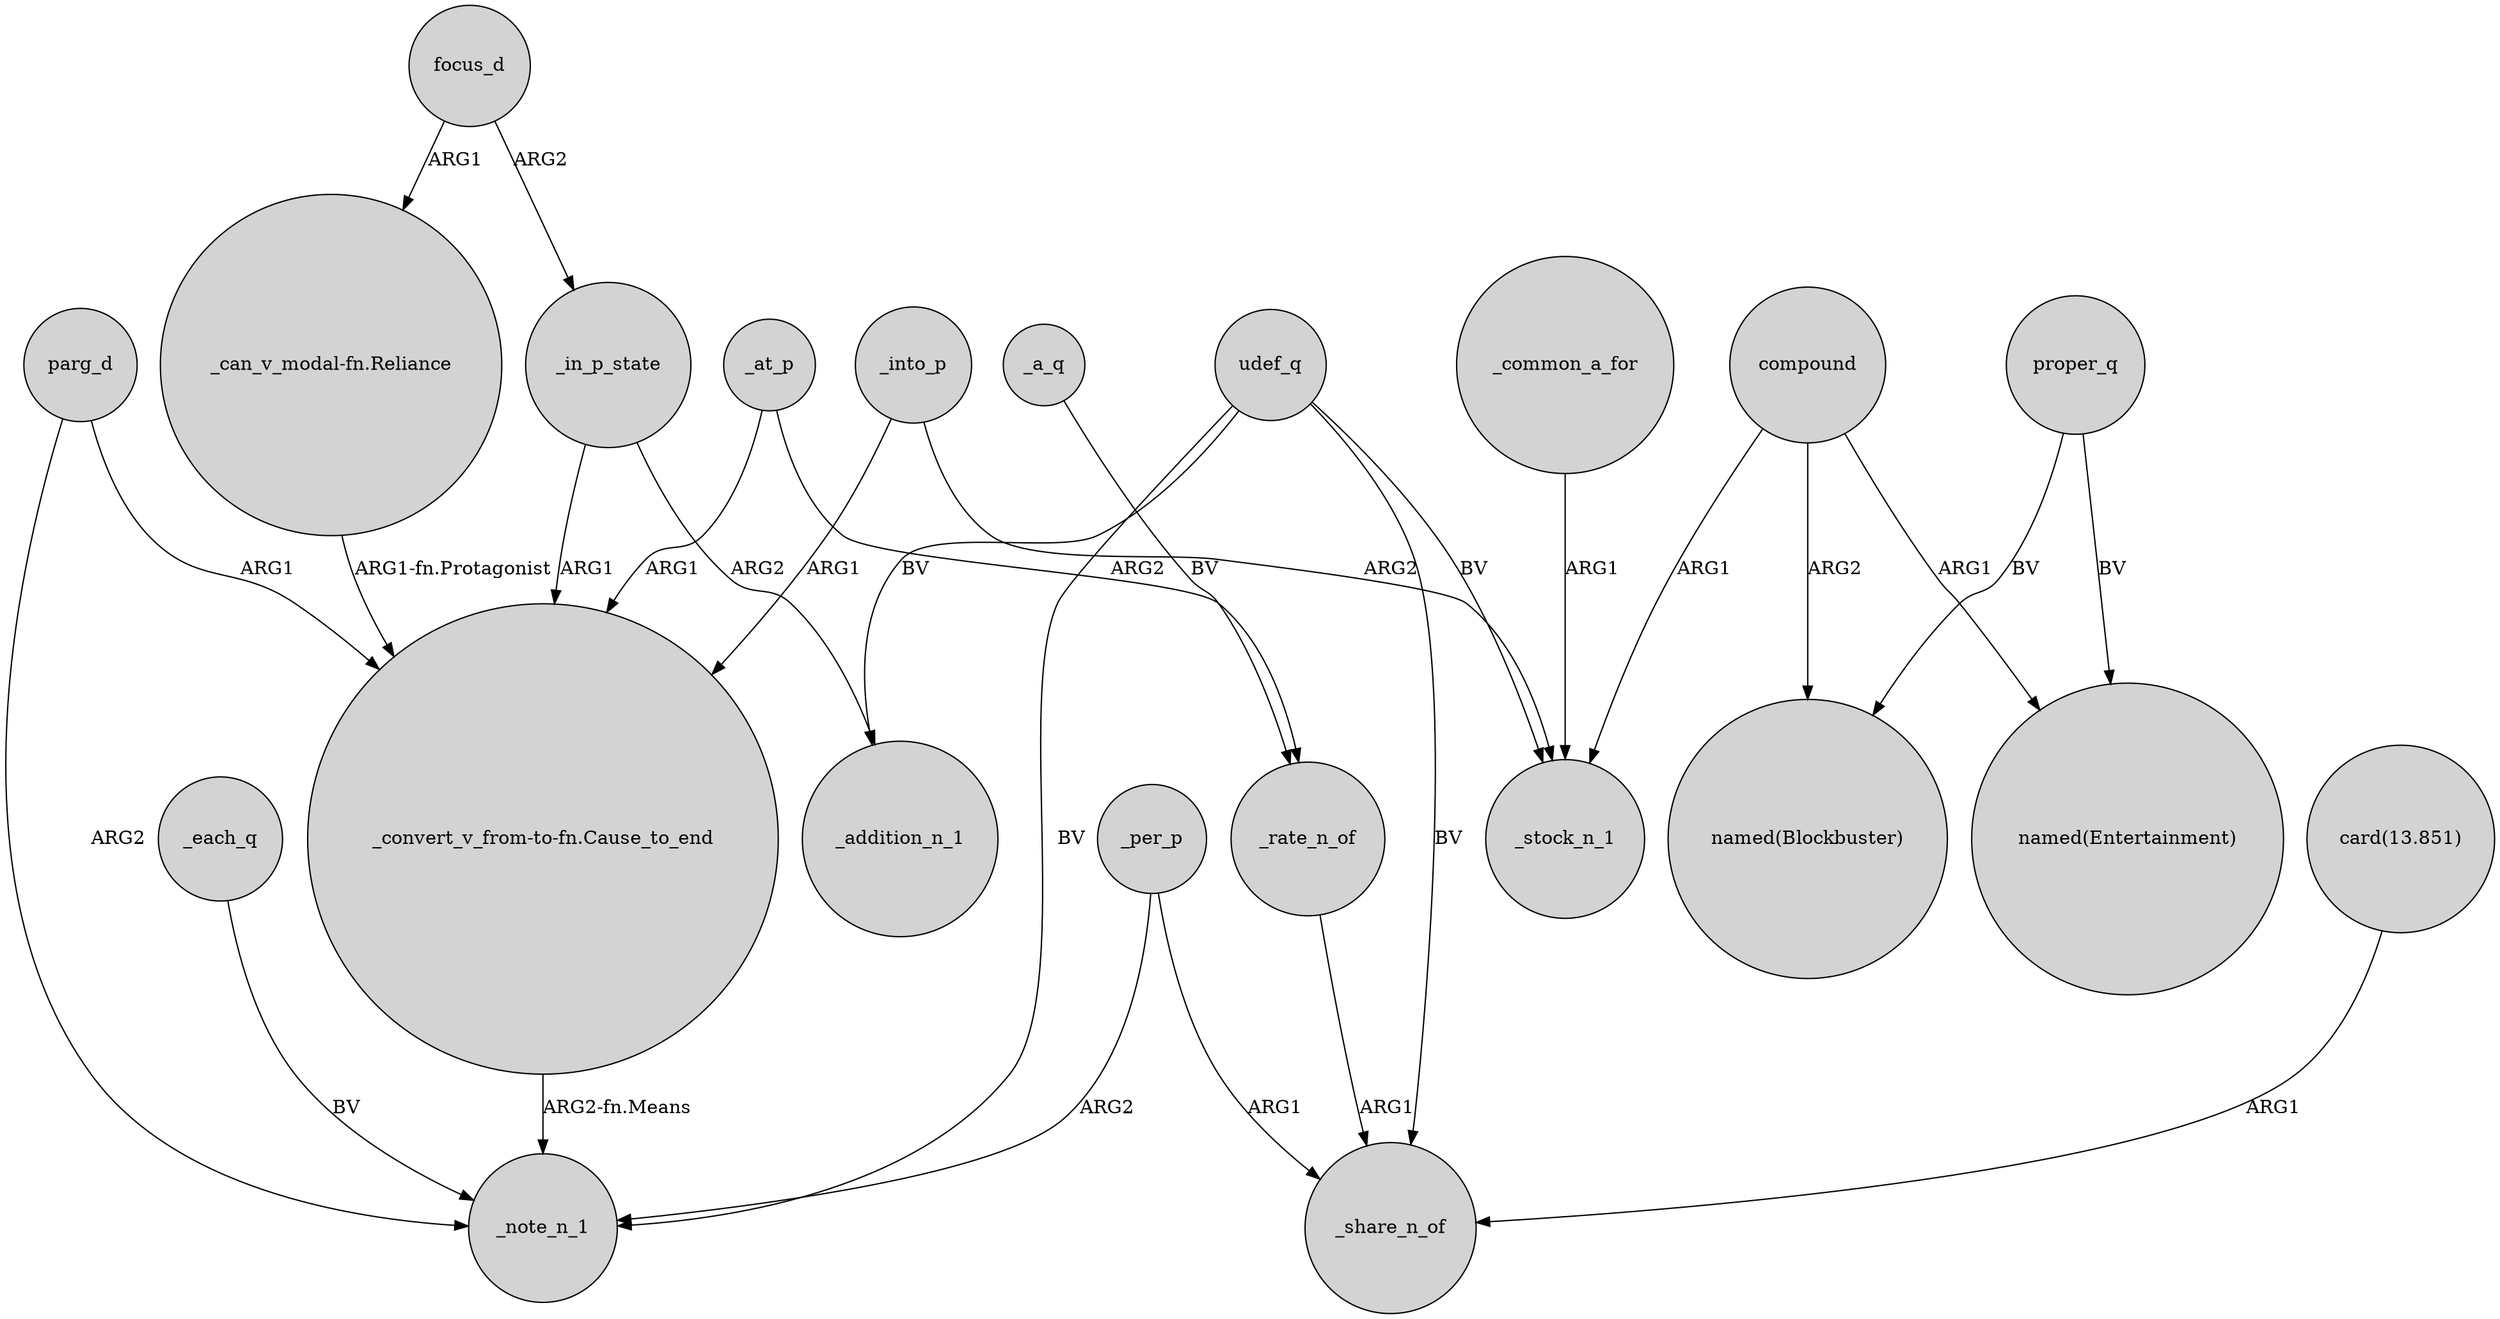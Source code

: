 digraph {
	node [shape=circle style=filled]
	focus_d -> "_can_v_modal-fn.Reliance" [label=ARG1]
	focus_d -> _in_p_state [label=ARG2]
	_common_a_for -> _stock_n_1 [label=ARG1]
	_into_p -> _stock_n_1 [label=ARG2]
	"_can_v_modal-fn.Reliance" -> "_convert_v_from-to-fn.Cause_to_end" [label="ARG1-fn.Protagonist"]
	compound -> "named(Blockbuster)" [label=ARG2]
	_into_p -> "_convert_v_from-to-fn.Cause_to_end" [label=ARG1]
	_each_q -> _note_n_1 [label=BV]
	udef_q -> _addition_n_1 [label=BV]
	_per_p -> _share_n_of [label=ARG1]
	compound -> "named(Entertainment)" [label=ARG1]
	_in_p_state -> "_convert_v_from-to-fn.Cause_to_end" [label=ARG1]
	compound -> _stock_n_1 [label=ARG1]
	parg_d -> _note_n_1 [label=ARG2]
	udef_q -> _stock_n_1 [label=BV]
	udef_q -> _share_n_of [label=BV]
	udef_q -> _note_n_1 [label=BV]
	proper_q -> "named(Blockbuster)" [label=BV]
	_at_p -> "_convert_v_from-to-fn.Cause_to_end" [label=ARG1]
	_at_p -> _rate_n_of [label=ARG2]
	_rate_n_of -> _share_n_of [label=ARG1]
	proper_q -> "named(Entertainment)" [label=BV]
	_in_p_state -> _addition_n_1 [label=ARG2]
	"_convert_v_from-to-fn.Cause_to_end" -> _note_n_1 [label="ARG2-fn.Means"]
	"card(13.851)" -> _share_n_of [label=ARG1]
	parg_d -> "_convert_v_from-to-fn.Cause_to_end" [label=ARG1]
	_per_p -> _note_n_1 [label=ARG2]
	_a_q -> _rate_n_of [label=BV]
}
